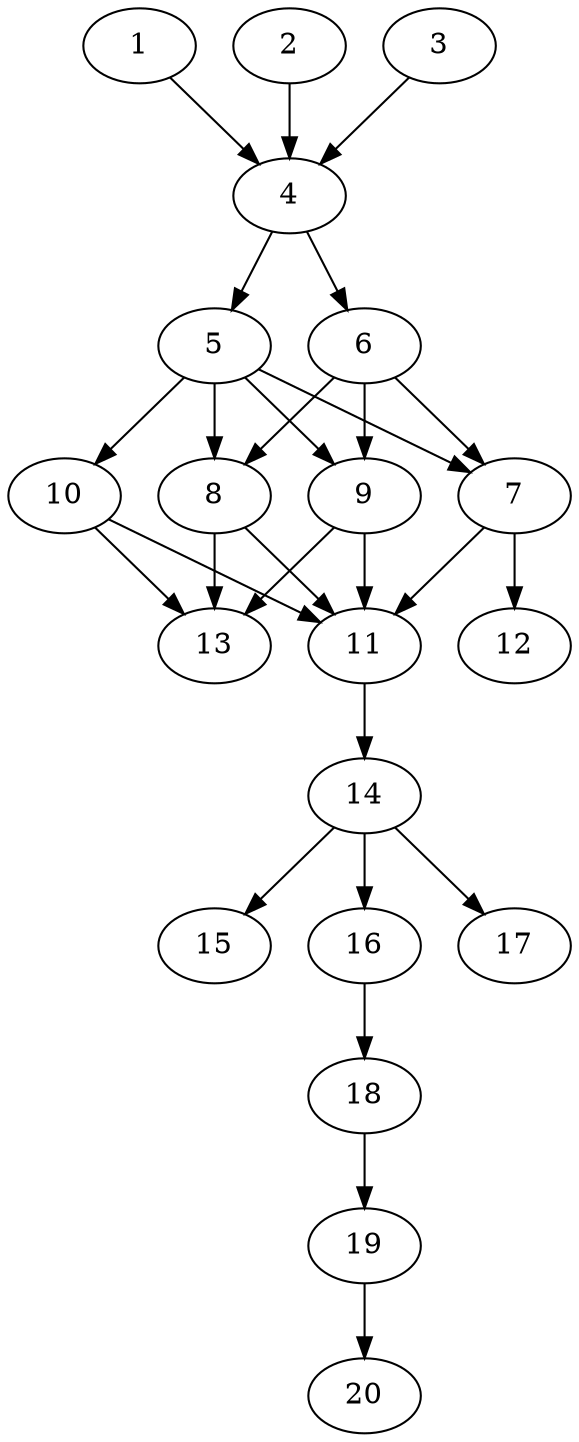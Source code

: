 // DAG automatically generated by daggen at Sat Jul 27 15:36:52 2019
// ./daggen --dot -n 20 --ccr 0.5 --fat 0.4 --regular 0.5 --density 0.8 --mindata 5242880 --maxdata 52428800 
digraph G {
  1 [size="50440192", alpha="0.05", expect_size="25220096"] 
  1 -> 4 [size ="25220096"]
  2 [size="59928576", alpha="0.14", expect_size="29964288"] 
  2 -> 4 [size ="29964288"]
  3 [size="45164544", alpha="0.05", expect_size="22582272"] 
  3 -> 4 [size ="22582272"]
  4 [size="50384896", alpha="0.09", expect_size="25192448"] 
  4 -> 5 [size ="25192448"]
  4 -> 6 [size ="25192448"]
  5 [size="90980352", alpha="0.05", expect_size="45490176"] 
  5 -> 7 [size ="45490176"]
  5 -> 8 [size ="45490176"]
  5 -> 9 [size ="45490176"]
  5 -> 10 [size ="45490176"]
  6 [size="67125248", alpha="0.17", expect_size="33562624"] 
  6 -> 7 [size ="33562624"]
  6 -> 8 [size ="33562624"]
  6 -> 9 [size ="33562624"]
  7 [size="77082624", alpha="0.07", expect_size="38541312"] 
  7 -> 11 [size ="38541312"]
  7 -> 12 [size ="38541312"]
  8 [size="55379968", alpha="0.12", expect_size="27689984"] 
  8 -> 11 [size ="27689984"]
  8 -> 13 [size ="27689984"]
  9 [size="46753792", alpha="0.15", expect_size="23376896"] 
  9 -> 11 [size ="23376896"]
  9 -> 13 [size ="23376896"]
  10 [size="13774848", alpha="0.16", expect_size="6887424"] 
  10 -> 11 [size ="6887424"]
  10 -> 13 [size ="6887424"]
  11 [size="64256000", alpha="0.06", expect_size="32128000"] 
  11 -> 14 [size ="32128000"]
  12 [size="87339008", alpha="0.12", expect_size="43669504"] 
  13 [size="58179584", alpha="0.09", expect_size="29089792"] 
  14 [size="79900672", alpha="0.04", expect_size="39950336"] 
  14 -> 15 [size ="39950336"]
  14 -> 16 [size ="39950336"]
  14 -> 17 [size ="39950336"]
  15 [size="29839360", alpha="0.06", expect_size="14919680"] 
  16 [size="55291904", alpha="0.01", expect_size="27645952"] 
  16 -> 18 [size ="27645952"]
  17 [size="40818688", alpha="0.14", expect_size="20409344"] 
  18 [size="74870784", alpha="0.09", expect_size="37435392"] 
  18 -> 19 [size ="37435392"]
  19 [size="39174144", alpha="0.17", expect_size="19587072"] 
  19 -> 20 [size ="19587072"]
  20 [size="15486976", alpha="0.07", expect_size="7743488"] 
}
